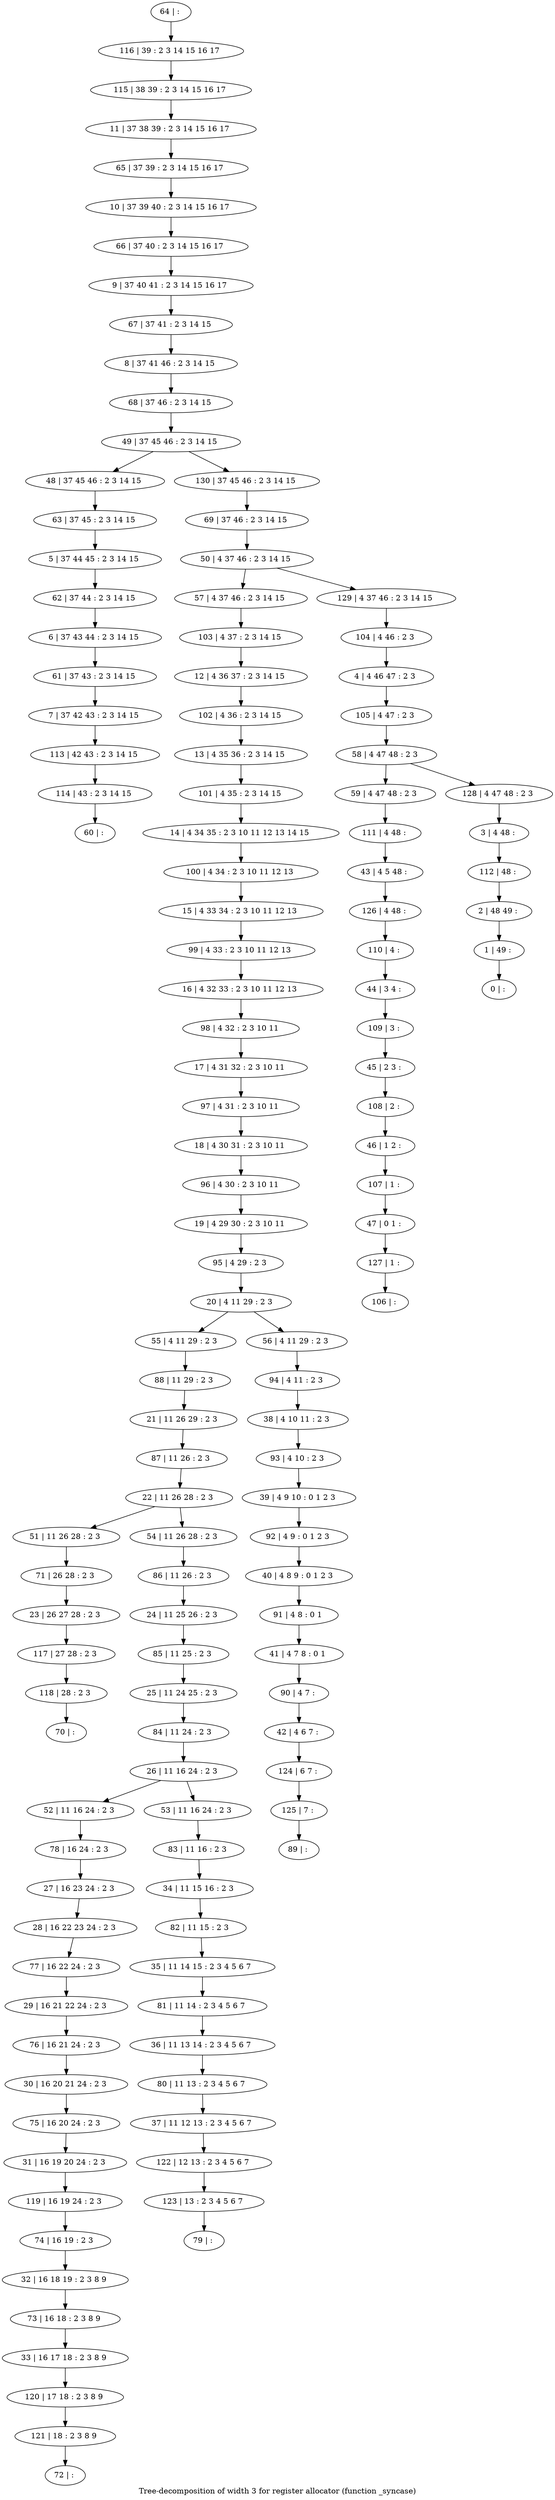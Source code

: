 digraph G {
graph [label="Tree-decomposition of width 3 for register allocator (function _syncase)"]
0[label="0 | : "];
1[label="1 | 49 : "];
2[label="2 | 48 49 : "];
3[label="3 | 4 48 : "];
4[label="4 | 4 46 47 : 2 3 "];
5[label="5 | 37 44 45 : 2 3 14 15 "];
6[label="6 | 37 43 44 : 2 3 14 15 "];
7[label="7 | 37 42 43 : 2 3 14 15 "];
8[label="8 | 37 41 46 : 2 3 14 15 "];
9[label="9 | 37 40 41 : 2 3 14 15 16 17 "];
10[label="10 | 37 39 40 : 2 3 14 15 16 17 "];
11[label="11 | 37 38 39 : 2 3 14 15 16 17 "];
12[label="12 | 4 36 37 : 2 3 14 15 "];
13[label="13 | 4 35 36 : 2 3 14 15 "];
14[label="14 | 4 34 35 : 2 3 10 11 12 13 14 15 "];
15[label="15 | 4 33 34 : 2 3 10 11 12 13 "];
16[label="16 | 4 32 33 : 2 3 10 11 12 13 "];
17[label="17 | 4 31 32 : 2 3 10 11 "];
18[label="18 | 4 30 31 : 2 3 10 11 "];
19[label="19 | 4 29 30 : 2 3 10 11 "];
20[label="20 | 4 11 29 : 2 3 "];
21[label="21 | 11 26 29 : 2 3 "];
22[label="22 | 11 26 28 : 2 3 "];
23[label="23 | 26 27 28 : 2 3 "];
24[label="24 | 11 25 26 : 2 3 "];
25[label="25 | 11 24 25 : 2 3 "];
26[label="26 | 11 16 24 : 2 3 "];
27[label="27 | 16 23 24 : 2 3 "];
28[label="28 | 16 22 23 24 : 2 3 "];
29[label="29 | 16 21 22 24 : 2 3 "];
30[label="30 | 16 20 21 24 : 2 3 "];
31[label="31 | 16 19 20 24 : 2 3 "];
32[label="32 | 16 18 19 : 2 3 8 9 "];
33[label="33 | 16 17 18 : 2 3 8 9 "];
34[label="34 | 11 15 16 : 2 3 "];
35[label="35 | 11 14 15 : 2 3 4 5 6 7 "];
36[label="36 | 11 13 14 : 2 3 4 5 6 7 "];
37[label="37 | 11 12 13 : 2 3 4 5 6 7 "];
38[label="38 | 4 10 11 : 2 3 "];
39[label="39 | 4 9 10 : 0 1 2 3 "];
40[label="40 | 4 8 9 : 0 1 2 3 "];
41[label="41 | 4 7 8 : 0 1 "];
42[label="42 | 4 6 7 : "];
43[label="43 | 4 5 48 : "];
44[label="44 | 3 4 : "];
45[label="45 | 2 3 : "];
46[label="46 | 1 2 : "];
47[label="47 | 0 1 : "];
48[label="48 | 37 45 46 : 2 3 14 15 "];
49[label="49 | 37 45 46 : 2 3 14 15 "];
50[label="50 | 4 37 46 : 2 3 14 15 "];
51[label="51 | 11 26 28 : 2 3 "];
52[label="52 | 11 16 24 : 2 3 "];
53[label="53 | 11 16 24 : 2 3 "];
54[label="54 | 11 26 28 : 2 3 "];
55[label="55 | 4 11 29 : 2 3 "];
56[label="56 | 4 11 29 : 2 3 "];
57[label="57 | 4 37 46 : 2 3 14 15 "];
58[label="58 | 4 47 48 : 2 3 "];
59[label="59 | 4 47 48 : 2 3 "];
60[label="60 | : "];
61[label="61 | 37 43 : 2 3 14 15 "];
62[label="62 | 37 44 : 2 3 14 15 "];
63[label="63 | 37 45 : 2 3 14 15 "];
64[label="64 | : "];
65[label="65 | 37 39 : 2 3 14 15 16 17 "];
66[label="66 | 37 40 : 2 3 14 15 16 17 "];
67[label="67 | 37 41 : 2 3 14 15 "];
68[label="68 | 37 46 : 2 3 14 15 "];
69[label="69 | 37 46 : 2 3 14 15 "];
70[label="70 | : "];
71[label="71 | 26 28 : 2 3 "];
72[label="72 | : "];
73[label="73 | 16 18 : 2 3 8 9 "];
74[label="74 | 16 19 : 2 3 "];
75[label="75 | 16 20 24 : 2 3 "];
76[label="76 | 16 21 24 : 2 3 "];
77[label="77 | 16 22 24 : 2 3 "];
78[label="78 | 16 24 : 2 3 "];
79[label="79 | : "];
80[label="80 | 11 13 : 2 3 4 5 6 7 "];
81[label="81 | 11 14 : 2 3 4 5 6 7 "];
82[label="82 | 11 15 : 2 3 "];
83[label="83 | 11 16 : 2 3 "];
84[label="84 | 11 24 : 2 3 "];
85[label="85 | 11 25 : 2 3 "];
86[label="86 | 11 26 : 2 3 "];
87[label="87 | 11 26 : 2 3 "];
88[label="88 | 11 29 : 2 3 "];
89[label="89 | : "];
90[label="90 | 4 7 : "];
91[label="91 | 4 8 : 0 1 "];
92[label="92 | 4 9 : 0 1 2 3 "];
93[label="93 | 4 10 : 2 3 "];
94[label="94 | 4 11 : 2 3 "];
95[label="95 | 4 29 : 2 3 "];
96[label="96 | 4 30 : 2 3 10 11 "];
97[label="97 | 4 31 : 2 3 10 11 "];
98[label="98 | 4 32 : 2 3 10 11 "];
99[label="99 | 4 33 : 2 3 10 11 12 13 "];
100[label="100 | 4 34 : 2 3 10 11 12 13 "];
101[label="101 | 4 35 : 2 3 14 15 "];
102[label="102 | 4 36 : 2 3 14 15 "];
103[label="103 | 4 37 : 2 3 14 15 "];
104[label="104 | 4 46 : 2 3 "];
105[label="105 | 4 47 : 2 3 "];
106[label="106 | : "];
107[label="107 | 1 : "];
108[label="108 | 2 : "];
109[label="109 | 3 : "];
110[label="110 | 4 : "];
111[label="111 | 4 48 : "];
112[label="112 | 48 : "];
113[label="113 | 42 43 : 2 3 14 15 "];
114[label="114 | 43 : 2 3 14 15 "];
115[label="115 | 38 39 : 2 3 14 15 16 17 "];
116[label="116 | 39 : 2 3 14 15 16 17 "];
117[label="117 | 27 28 : 2 3 "];
118[label="118 | 28 : 2 3 "];
119[label="119 | 16 19 24 : 2 3 "];
120[label="120 | 17 18 : 2 3 8 9 "];
121[label="121 | 18 : 2 3 8 9 "];
122[label="122 | 12 13 : 2 3 4 5 6 7 "];
123[label="123 | 13 : 2 3 4 5 6 7 "];
124[label="124 | 6 7 : "];
125[label="125 | 7 : "];
126[label="126 | 4 48 : "];
127[label="127 | 1 : "];
128[label="128 | 4 47 48 : 2 3 "];
129[label="129 | 4 37 46 : 2 3 14 15 "];
130[label="130 | 37 45 46 : 2 3 14 15 "];
27->28 ;
22->51 ;
26->52 ;
26->53 ;
22->54 ;
20->55 ;
20->56 ;
61->7 ;
6->61 ;
62->6 ;
5->62 ;
63->5 ;
48->63 ;
71->23 ;
51->71 ;
73->33 ;
32->73 ;
74->32 ;
75->31 ;
30->75 ;
76->30 ;
29->76 ;
77->29 ;
28->77 ;
78->27 ;
52->78 ;
80->37 ;
36->80 ;
81->36 ;
35->81 ;
82->35 ;
34->82 ;
83->34 ;
53->83 ;
84->26 ;
25->84 ;
85->25 ;
24->85 ;
86->24 ;
54->86 ;
87->22 ;
21->87 ;
88->21 ;
55->88 ;
90->42 ;
41->90 ;
91->41 ;
40->91 ;
92->40 ;
39->92 ;
93->39 ;
38->93 ;
94->38 ;
56->94 ;
95->20 ;
19->95 ;
96->19 ;
18->96 ;
97->18 ;
17->97 ;
98->17 ;
16->98 ;
99->16 ;
15->99 ;
100->15 ;
14->100 ;
101->14 ;
13->101 ;
102->13 ;
12->102 ;
103->12 ;
57->103 ;
107->47 ;
46->107 ;
108->46 ;
45->108 ;
109->45 ;
44->109 ;
110->44 ;
111->43 ;
59->111 ;
7->113 ;
114->60 ;
113->114 ;
23->117 ;
118->70 ;
117->118 ;
119->74 ;
31->119 ;
33->120 ;
121->72 ;
120->121 ;
37->122 ;
123->79 ;
122->123 ;
42->124 ;
125->89 ;
124->125 ;
126->110 ;
43->126 ;
127->106 ;
47->127 ;
64->116 ;
116->115 ;
115->11 ;
11->65 ;
65->10 ;
10->66 ;
66->9 ;
9->67 ;
67->8 ;
8->68 ;
68->49 ;
69->50 ;
104->4 ;
4->105 ;
105->58 ;
3->112 ;
112->2 ;
2->1 ;
1->0 ;
128->3 ;
129->104 ;
130->69 ;
58->59 ;
58->128 ;
50->57 ;
50->129 ;
49->48 ;
49->130 ;
}
